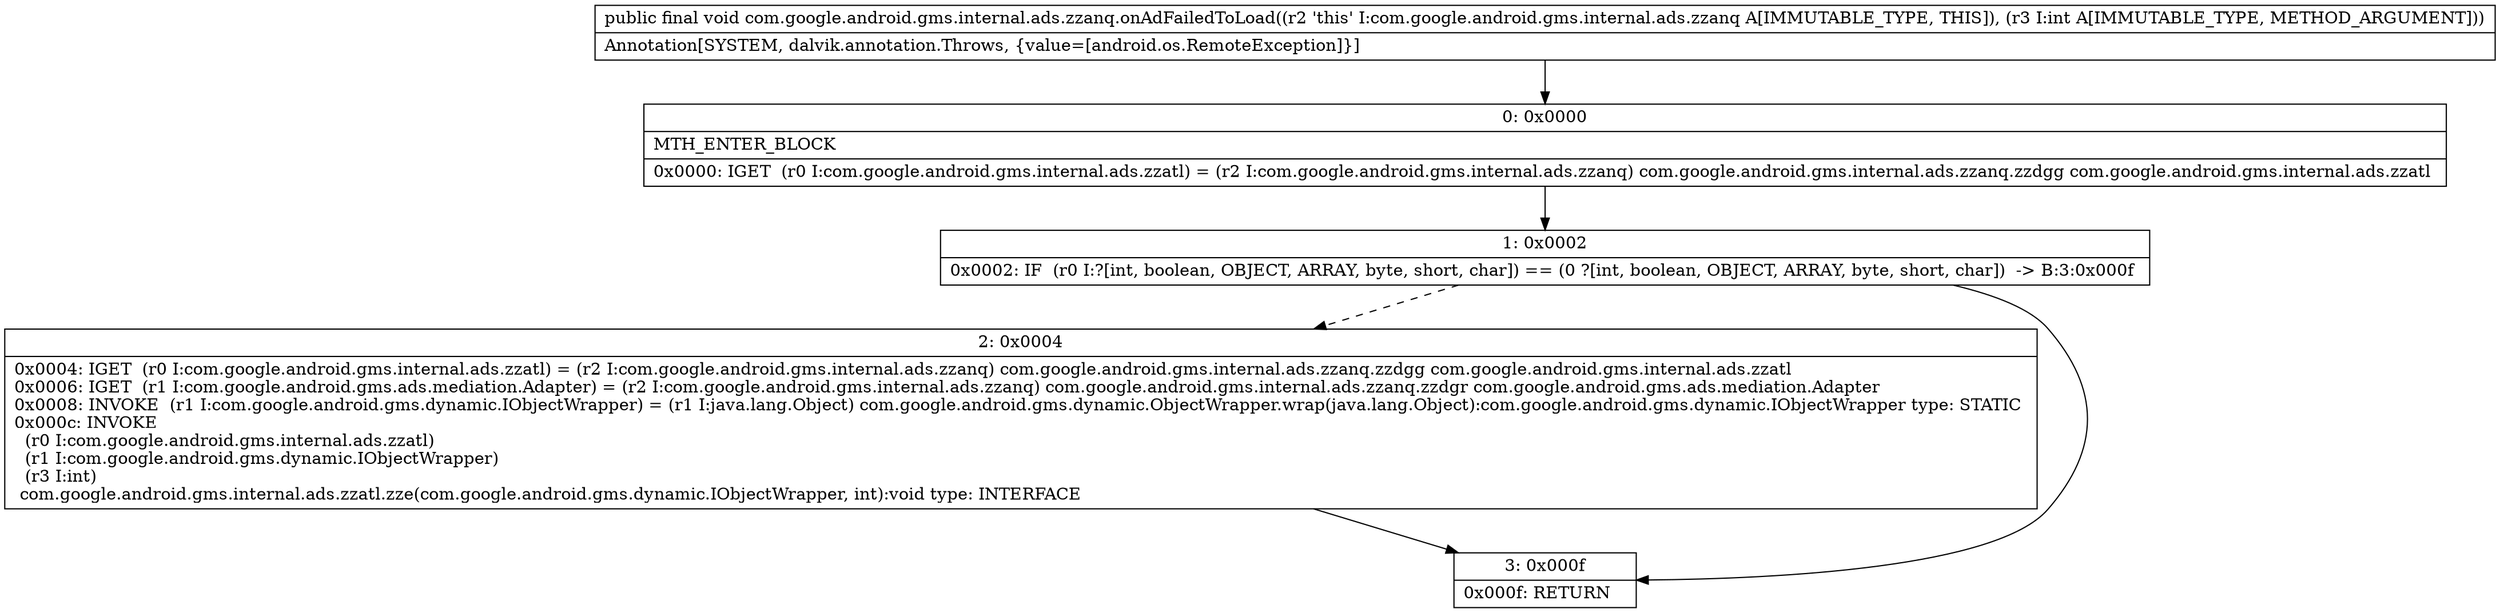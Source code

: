 digraph "CFG forcom.google.android.gms.internal.ads.zzanq.onAdFailedToLoad(I)V" {
Node_0 [shape=record,label="{0\:\ 0x0000|MTH_ENTER_BLOCK\l|0x0000: IGET  (r0 I:com.google.android.gms.internal.ads.zzatl) = (r2 I:com.google.android.gms.internal.ads.zzanq) com.google.android.gms.internal.ads.zzanq.zzdgg com.google.android.gms.internal.ads.zzatl \l}"];
Node_1 [shape=record,label="{1\:\ 0x0002|0x0002: IF  (r0 I:?[int, boolean, OBJECT, ARRAY, byte, short, char]) == (0 ?[int, boolean, OBJECT, ARRAY, byte, short, char])  \-\> B:3:0x000f \l}"];
Node_2 [shape=record,label="{2\:\ 0x0004|0x0004: IGET  (r0 I:com.google.android.gms.internal.ads.zzatl) = (r2 I:com.google.android.gms.internal.ads.zzanq) com.google.android.gms.internal.ads.zzanq.zzdgg com.google.android.gms.internal.ads.zzatl \l0x0006: IGET  (r1 I:com.google.android.gms.ads.mediation.Adapter) = (r2 I:com.google.android.gms.internal.ads.zzanq) com.google.android.gms.internal.ads.zzanq.zzdgr com.google.android.gms.ads.mediation.Adapter \l0x0008: INVOKE  (r1 I:com.google.android.gms.dynamic.IObjectWrapper) = (r1 I:java.lang.Object) com.google.android.gms.dynamic.ObjectWrapper.wrap(java.lang.Object):com.google.android.gms.dynamic.IObjectWrapper type: STATIC \l0x000c: INVOKE  \l  (r0 I:com.google.android.gms.internal.ads.zzatl)\l  (r1 I:com.google.android.gms.dynamic.IObjectWrapper)\l  (r3 I:int)\l com.google.android.gms.internal.ads.zzatl.zze(com.google.android.gms.dynamic.IObjectWrapper, int):void type: INTERFACE \l}"];
Node_3 [shape=record,label="{3\:\ 0x000f|0x000f: RETURN   \l}"];
MethodNode[shape=record,label="{public final void com.google.android.gms.internal.ads.zzanq.onAdFailedToLoad((r2 'this' I:com.google.android.gms.internal.ads.zzanq A[IMMUTABLE_TYPE, THIS]), (r3 I:int A[IMMUTABLE_TYPE, METHOD_ARGUMENT]))  | Annotation[SYSTEM, dalvik.annotation.Throws, \{value=[android.os.RemoteException]\}]\l}"];
MethodNode -> Node_0;
Node_0 -> Node_1;
Node_1 -> Node_2[style=dashed];
Node_1 -> Node_3;
Node_2 -> Node_3;
}

